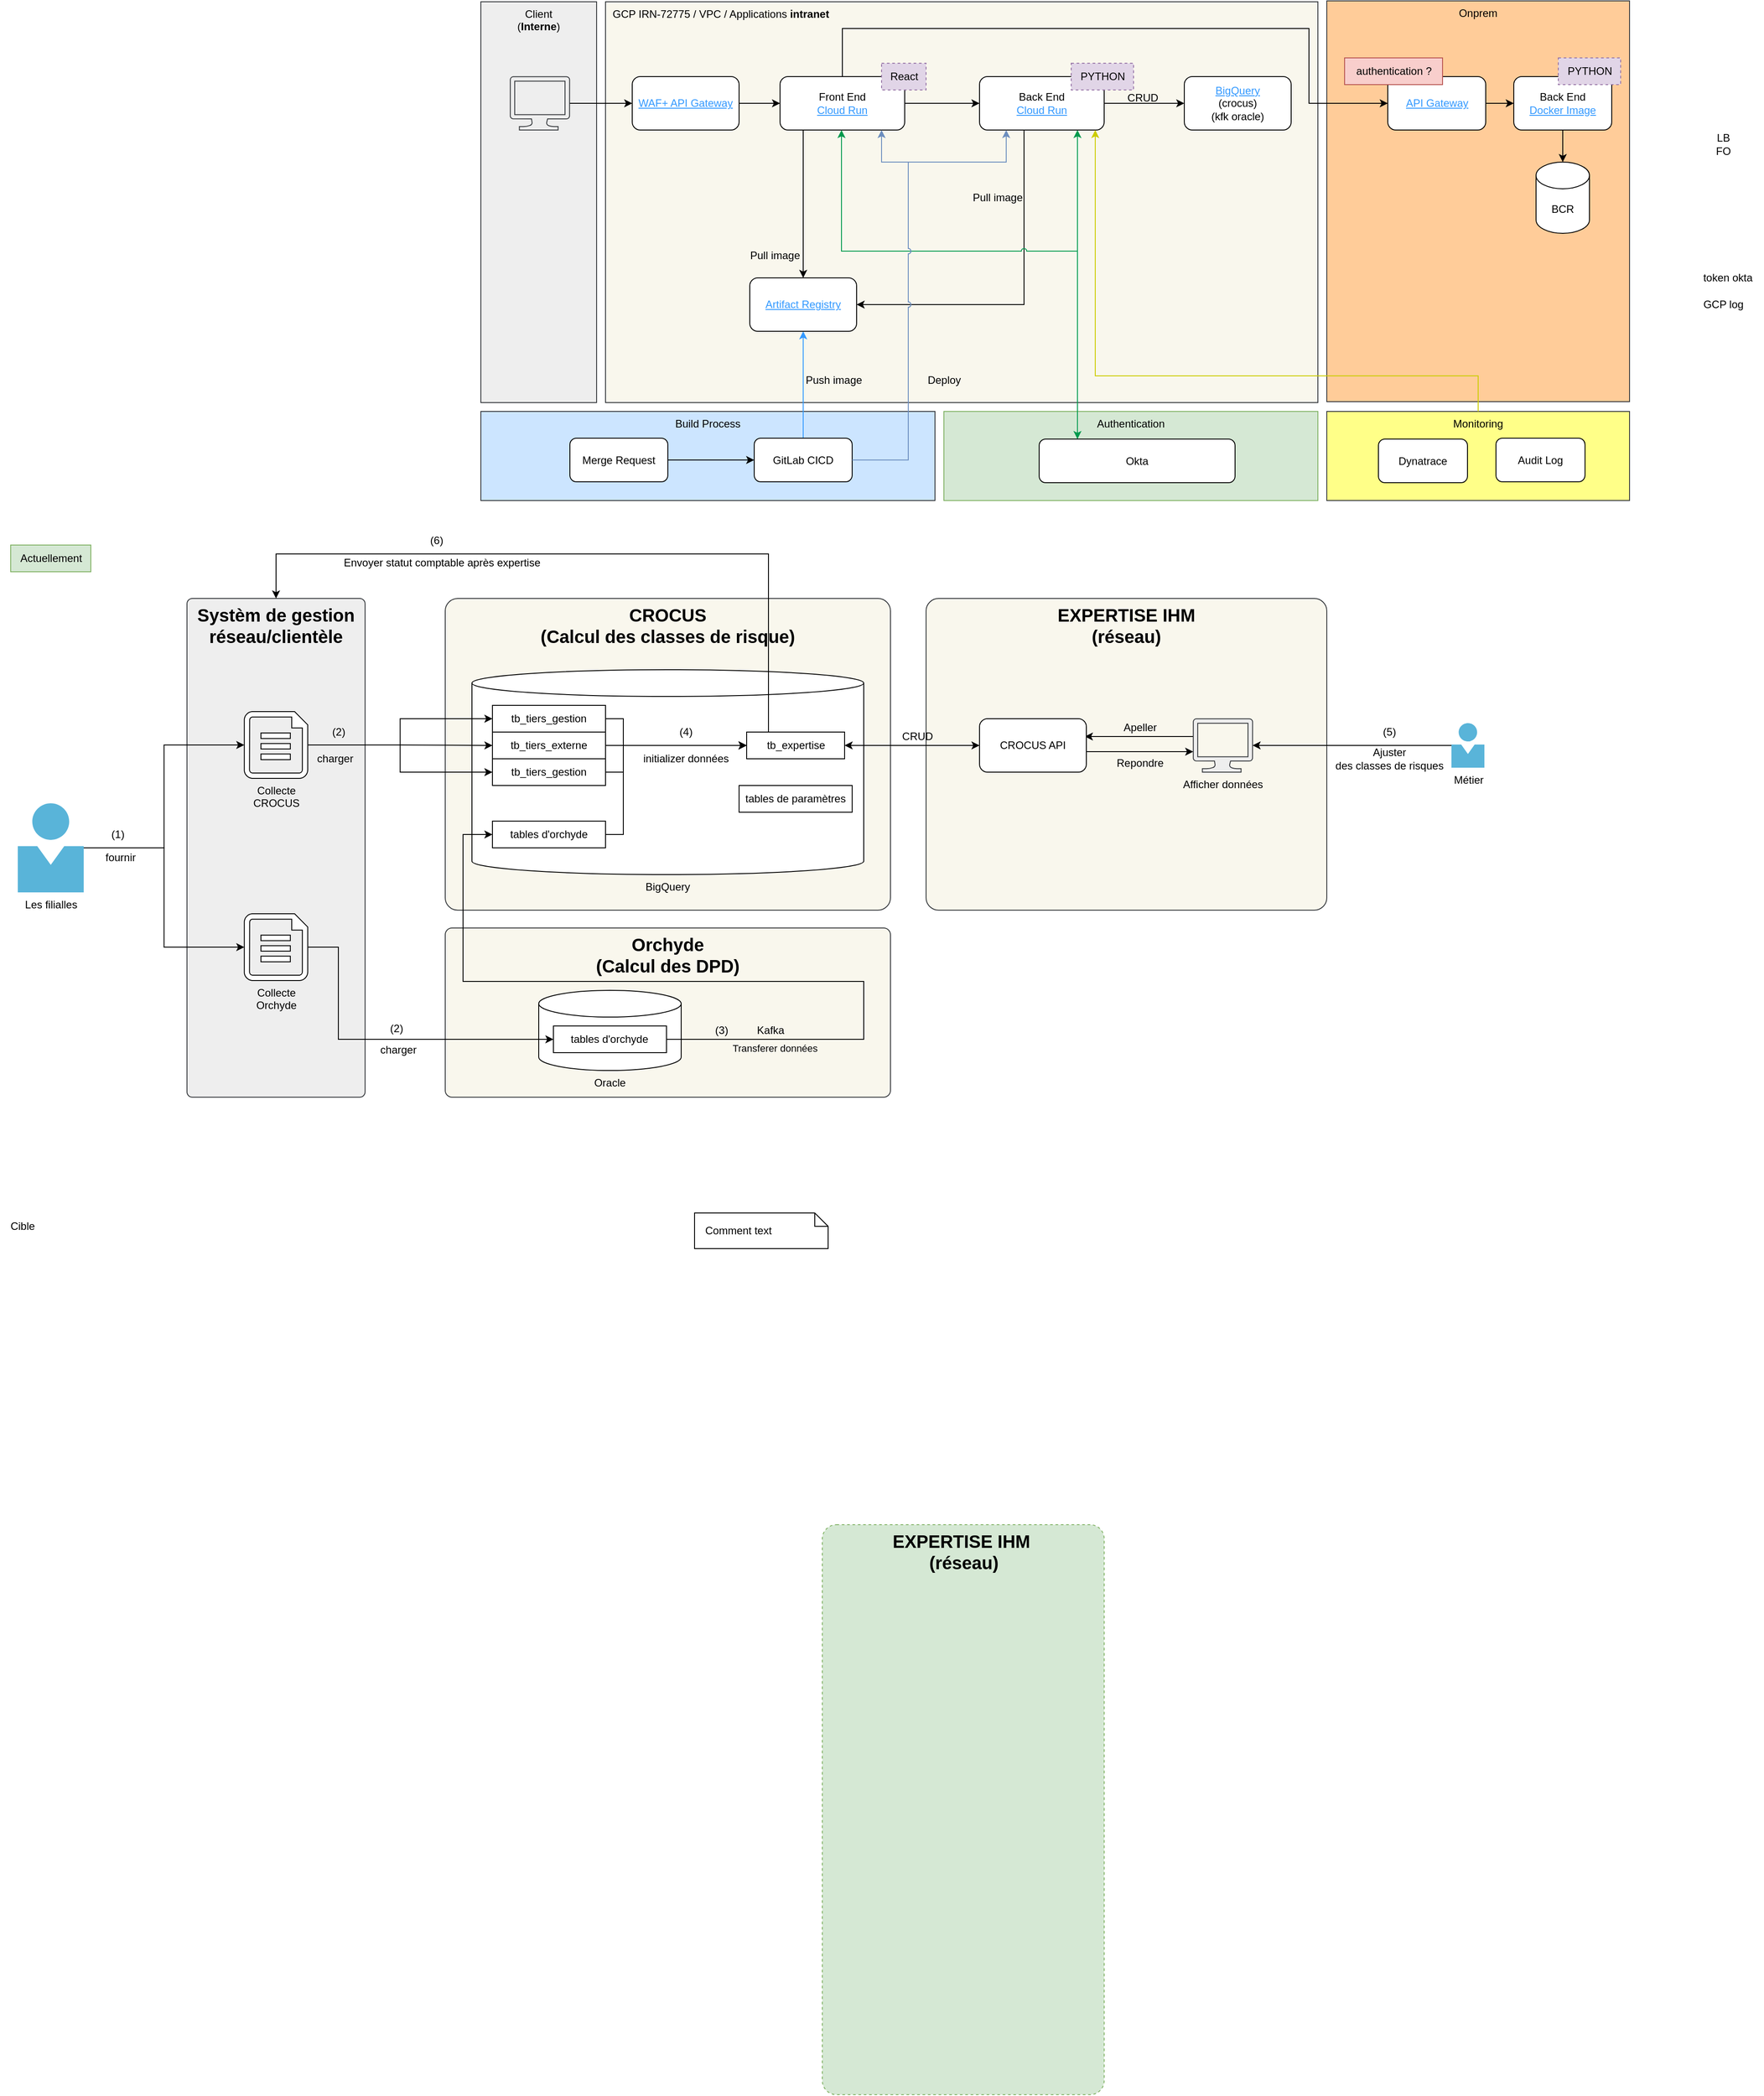 <mxfile version="26.2.14">
  <diagram name="Page-1" id="7LVE9Hj-M3n7S1KzNMF_">
    <mxGraphModel dx="2495" dy="925" grid="1" gridSize="10" guides="1" tooltips="1" connect="1" arrows="1" fold="1" page="1" pageScale="1" pageWidth="827" pageHeight="1169" background="none" math="0" shadow="0">
      <root>
        <mxCell id="0" />
        <mxCell id="1" parent="0" />
        <mxCell id="Iihmui3m76uBsvI2rHNg-80" value="&lt;b&gt;EXPERTISE IHM&lt;/b&gt;&lt;div&gt;&lt;b&gt;(réseau)&lt;/b&gt;&lt;/div&gt;" style="rounded=1;whiteSpace=wrap;html=1;verticalAlign=top;align=center;arcSize=4;fontSize=20;spacingLeft=0;fillColor=#f9f7ed;strokeColor=#36393d;" vertex="1" parent="1">
          <mxGeometry x="590" y="740" width="450" height="350" as="geometry" />
        </mxCell>
        <mxCell id="Iihmui3m76uBsvI2rHNg-45" value="&lt;b&gt;Orchyde&lt;/b&gt;&lt;div&gt;&lt;b&gt;(Calcul des DPD)&lt;/b&gt;&lt;/div&gt;" style="rounded=1;whiteSpace=wrap;html=1;verticalAlign=top;align=center;arcSize=4;fontSize=20;spacingLeft=0;fillColor=#f9f7ed;strokeColor=#36393d;" vertex="1" parent="1">
          <mxGeometry x="50" y="1110" width="500" height="190" as="geometry" />
        </mxCell>
        <mxCell id="Iihmui3m76uBsvI2rHNg-5" value="&lt;b&gt;CROCUS&lt;/b&gt;&lt;div&gt;&lt;b&gt;(Calcul des classes de risque)&lt;/b&gt;&lt;/div&gt;" style="rounded=1;whiteSpace=wrap;html=1;verticalAlign=top;align=center;arcSize=4;fontSize=20;spacingLeft=0;fillColor=#f9f7ed;strokeColor=#36393d;" vertex="1" parent="1">
          <mxGeometry x="50" y="740" width="500" height="350" as="geometry" />
        </mxCell>
        <mxCell id="Iihmui3m76uBsvI2rHNg-7" value="BigQuery" style="shape=cylinder3;whiteSpace=wrap;html=1;boundedLbl=1;backgroundOutline=1;size=15;verticalAlign=top;labelPosition=center;verticalLabelPosition=bottom;align=center;" vertex="1" parent="1">
          <mxGeometry x="80" y="820" width="440" height="230" as="geometry" />
        </mxCell>
        <mxCell id="tkHse5d7qs6445GU6mNq-1" value="Monitoring" style="whiteSpace=wrap;html=1;verticalAlign=top;fillColor=#ffff88;strokeColor=#36393d;" parent="1" vertex="1">
          <mxGeometry x="1040" y="530" width="340" height="100" as="geometry" />
        </mxCell>
        <mxCell id="47AGt8TNXksjBqSl8YJA-41" value="Authentication" style="whiteSpace=wrap;html=1;verticalAlign=top;fillColor=#d5e8d4;strokeColor=#82b366;" parent="1" vertex="1">
          <mxGeometry x="610" y="530" width="420" height="100" as="geometry" />
        </mxCell>
        <mxCell id="47AGt8TNXksjBqSl8YJA-20" value="Onprem" style="whiteSpace=wrap;html=1;verticalAlign=top;fillColor=#ffcc99;strokeColor=#36393d;" parent="1" vertex="1">
          <mxGeometry x="1040" y="69" width="340" height="450" as="geometry" />
        </mxCell>
        <mxCell id="47AGt8TNXksjBqSl8YJA-19" value="GCP IRN-72775 / VPC / Applications &lt;b&gt;&lt;font style=&quot;font-size: 12px;&quot;&gt;intranet&lt;/font&gt;&lt;/b&gt;&amp;nbsp;" style="whiteSpace=wrap;html=1;verticalAlign=top;fillColor=#f9f7ed;strokeColor=#36393d;align=left;spacingLeft=6;" parent="1" vertex="1">
          <mxGeometry x="230" y="70" width="800" height="450" as="geometry" />
        </mxCell>
        <mxCell id="47AGt8TNXksjBqSl8YJA-18" value="Client&lt;br&gt;(&lt;b&gt;Interne&lt;/b&gt;)" style="whiteSpace=wrap;html=1;verticalAlign=top;fillColor=#eeeeee;strokeColor=#36393d;" parent="1" vertex="1">
          <mxGeometry x="90" y="70" width="130" height="450" as="geometry" />
        </mxCell>
        <mxCell id="47AGt8TNXksjBqSl8YJA-37" style="edgeStyle=orthogonalEdgeStyle;rounded=0;orthogonalLoop=1;jettySize=auto;html=1;" parent="1" source="47AGt8TNXksjBqSl8YJA-1" target="47AGt8TNXksjBqSl8YJA-25" edge="1">
          <mxGeometry relative="1" as="geometry">
            <Array as="points">
              <mxPoint x="452" y="250" />
              <mxPoint x="452" y="250" />
            </Array>
          </mxGeometry>
        </mxCell>
        <mxCell id="47AGt8TNXksjBqSl8YJA-42" style="edgeStyle=orthogonalEdgeStyle;rounded=0;orthogonalLoop=1;jettySize=auto;html=1;" parent="1" source="47AGt8TNXksjBqSl8YJA-1" target="47AGt8TNXksjBqSl8YJA-2" edge="1">
          <mxGeometry relative="1" as="geometry">
            <mxPoint x="590" y="184" as="targetPoint" />
          </mxGeometry>
        </mxCell>
        <mxCell id="j3oY_1pEguYsVX4skTPp-10" style="edgeStyle=orthogonalEdgeStyle;rounded=0;orthogonalLoop=1;jettySize=auto;html=1;entryX=0;entryY=0.5;entryDx=0;entryDy=0;" parent="1" source="47AGt8TNXksjBqSl8YJA-1" target="j3oY_1pEguYsVX4skTPp-5" edge="1">
          <mxGeometry relative="1" as="geometry">
            <Array as="points">
              <mxPoint x="496" y="100" />
              <mxPoint x="1020" y="100" />
              <mxPoint x="1020" y="184" />
            </Array>
          </mxGeometry>
        </mxCell>
        <mxCell id="47AGt8TNXksjBqSl8YJA-1" value="Front End&lt;div&gt;&lt;font style=&quot;color: rgb(51, 153, 255);&quot;&gt;&lt;u&gt;Cloud Run&lt;/u&gt;&lt;/font&gt;&lt;/div&gt;" style="rounded=1;whiteSpace=wrap;html=1;" parent="1" vertex="1">
          <mxGeometry x="426" y="154" width="140" height="60" as="geometry" />
        </mxCell>
        <mxCell id="47AGt8TNXksjBqSl8YJA-7" style="edgeStyle=orthogonalEdgeStyle;rounded=0;orthogonalLoop=1;jettySize=auto;html=1;" parent="1" source="47AGt8TNXksjBqSl8YJA-2" target="47AGt8TNXksjBqSl8YJA-4" edge="1">
          <mxGeometry relative="1" as="geometry">
            <Array as="points" />
          </mxGeometry>
        </mxCell>
        <mxCell id="47AGt8TNXksjBqSl8YJA-12" style="edgeStyle=orthogonalEdgeStyle;rounded=0;orthogonalLoop=1;jettySize=auto;html=1;startArrow=classic;startFill=1;strokeColor=#00994D;" parent="1" source="47AGt8TNXksjBqSl8YJA-2" target="47AGt8TNXksjBqSl8YJA-9" edge="1">
          <mxGeometry relative="1" as="geometry">
            <Array as="points">
              <mxPoint x="760" y="550" />
              <mxPoint x="760" y="550" />
            </Array>
            <mxPoint x="753" y="210" as="sourcePoint" />
          </mxGeometry>
        </mxCell>
        <mxCell id="47AGt8TNXksjBqSl8YJA-38" style="edgeStyle=orthogonalEdgeStyle;rounded=0;orthogonalLoop=1;jettySize=auto;html=1;jumpStyle=arc;" parent="1" source="47AGt8TNXksjBqSl8YJA-2" target="47AGt8TNXksjBqSl8YJA-25" edge="1">
          <mxGeometry relative="1" as="geometry">
            <Array as="points">
              <mxPoint x="700" y="410" />
            </Array>
          </mxGeometry>
        </mxCell>
        <mxCell id="47AGt8TNXksjBqSl8YJA-2" value="Back End&lt;div&gt;&lt;font style=&quot;color: rgb(51, 153, 255);&quot;&gt;&lt;u&gt;Cloud Run&lt;/u&gt;&lt;/font&gt;&lt;/div&gt;" style="rounded=1;whiteSpace=wrap;html=1;" parent="1" vertex="1">
          <mxGeometry x="650" y="154" width="140" height="60" as="geometry" />
        </mxCell>
        <mxCell id="47AGt8TNXksjBqSl8YJA-3" value="BCR" style="shape=cylinder3;whiteSpace=wrap;html=1;boundedLbl=1;backgroundOutline=1;size=15;" parent="1" vertex="1">
          <mxGeometry x="1275" y="250" width="60" height="80" as="geometry" />
        </mxCell>
        <mxCell id="47AGt8TNXksjBqSl8YJA-4" value="&lt;font style=&quot;color: rgb(51, 153, 255);&quot;&gt;&lt;u&gt;BigQuery&lt;/u&gt;&lt;/font&gt;&lt;div&gt;(crocus)&lt;/div&gt;&lt;div&gt;(kfk oracle)&lt;/div&gt;" style="rounded=1;whiteSpace=wrap;html=1;" parent="1" vertex="1">
          <mxGeometry x="880" y="154" width="120" height="60" as="geometry" />
        </mxCell>
        <mxCell id="fvg6hHuEQ41z53p46Cut-3" style="edgeStyle=orthogonalEdgeStyle;rounded=0;orthogonalLoop=1;jettySize=auto;html=1;jumpStyle=arc;strokeColor=#00994D;" parent="1" source="47AGt8TNXksjBqSl8YJA-9" edge="1">
          <mxGeometry relative="1" as="geometry">
            <mxPoint x="725" y="561" as="sourcePoint" />
            <mxPoint x="495" y="214" as="targetPoint" />
            <Array as="points">
              <mxPoint x="760" y="350" />
              <mxPoint x="495" y="350" />
            </Array>
          </mxGeometry>
        </mxCell>
        <mxCell id="47AGt8TNXksjBqSl8YJA-9" value="Okta" style="rounded=1;whiteSpace=wrap;html=1;" parent="1" vertex="1">
          <mxGeometry x="717" y="561" width="220" height="49" as="geometry" />
        </mxCell>
        <mxCell id="47AGt8TNXksjBqSl8YJA-40" style="edgeStyle=orthogonalEdgeStyle;rounded=0;orthogonalLoop=1;jettySize=auto;html=1;" parent="1" source="47AGt8TNXksjBqSl8YJA-14" target="47AGt8TNXksjBqSl8YJA-1" edge="1">
          <mxGeometry relative="1" as="geometry" />
        </mxCell>
        <mxCell id="47AGt8TNXksjBqSl8YJA-14" value="&lt;font style=&quot;color: rgb(51, 153, 255);&quot;&gt;&lt;u&gt;WAF+ API Gateway&lt;br&gt;&lt;/u&gt;&lt;/font&gt;" style="rounded=1;whiteSpace=wrap;html=1;" parent="1" vertex="1">
          <mxGeometry x="260" y="154" width="120" height="60" as="geometry" />
        </mxCell>
        <mxCell id="47AGt8TNXksjBqSl8YJA-39" style="edgeStyle=orthogonalEdgeStyle;rounded=0;orthogonalLoop=1;jettySize=auto;html=1;" parent="1" source="47AGt8TNXksjBqSl8YJA-16" target="47AGt8TNXksjBqSl8YJA-14" edge="1">
          <mxGeometry relative="1" as="geometry" />
        </mxCell>
        <mxCell id="47AGt8TNXksjBqSl8YJA-16" value="" style="verticalLabelPosition=bottom;html=1;verticalAlign=top;align=center;strokeColor=#36393d;fillColor=#eeeeee;shape=mxgraph.azure.computer;pointerEvents=1;" parent="1" vertex="1">
          <mxGeometry x="123" y="154" width="66.67" height="60" as="geometry" />
        </mxCell>
        <mxCell id="47AGt8TNXksjBqSl8YJA-21" value="Build Process" style="whiteSpace=wrap;html=1;verticalAlign=top;fillColor=#cce5ff;strokeColor=#36393d;" parent="1" vertex="1">
          <mxGeometry x="90" y="530" width="510" height="100" as="geometry" />
        </mxCell>
        <mxCell id="47AGt8TNXksjBqSl8YJA-36" style="edgeStyle=orthogonalEdgeStyle;rounded=0;orthogonalLoop=1;jettySize=auto;html=1;entryX=0.5;entryY=1;entryDx=0;entryDy=0;strokeColor=#3399FF;" parent="1" source="47AGt8TNXksjBqSl8YJA-24" target="47AGt8TNXksjBqSl8YJA-25" edge="1">
          <mxGeometry relative="1" as="geometry" />
        </mxCell>
        <mxCell id="IoXaIu04obcm0sNQwNpP-4" style="edgeStyle=orthogonalEdgeStyle;rounded=0;orthogonalLoop=1;jettySize=auto;html=1;jumpStyle=arc;strokeColor=#6C8EBF;" parent="1" source="47AGt8TNXksjBqSl8YJA-24" target="47AGt8TNXksjBqSl8YJA-2" edge="1">
          <mxGeometry relative="1" as="geometry">
            <Array as="points">
              <mxPoint x="570" y="585" />
              <mxPoint x="570" y="250" />
              <mxPoint x="680" y="250" />
            </Array>
          </mxGeometry>
        </mxCell>
        <mxCell id="47AGt8TNXksjBqSl8YJA-24" value="GitLab CICD" style="rounded=1;whiteSpace=wrap;html=1;" parent="1" vertex="1">
          <mxGeometry x="397" y="560" width="110" height="49" as="geometry" />
        </mxCell>
        <mxCell id="47AGt8TNXksjBqSl8YJA-25" value="&lt;font style=&quot;color: rgb(51, 153, 255);&quot;&gt;&lt;u&gt;Artifact Registry&lt;/u&gt;&lt;/font&gt;" style="rounded=1;whiteSpace=wrap;html=1;" parent="1" vertex="1">
          <mxGeometry x="392" y="380" width="120" height="60" as="geometry" />
        </mxCell>
        <mxCell id="47AGt8TNXksjBqSl8YJA-30" style="edgeStyle=orthogonalEdgeStyle;rounded=0;orthogonalLoop=1;jettySize=auto;html=1;strokeColor=#CCCC00;" parent="1" source="tkHse5d7qs6445GU6mNq-1" target="47AGt8TNXksjBqSl8YJA-2" edge="1">
          <mxGeometry relative="1" as="geometry">
            <Array as="points">
              <mxPoint x="1210" y="490" />
              <mxPoint x="780" y="490" />
            </Array>
            <mxPoint x="910" y="585" as="sourcePoint" />
          </mxGeometry>
        </mxCell>
        <mxCell id="47AGt8TNXksjBqSl8YJA-27" value="&lt;div style=&quot;text-wrap-mode: wrap;&quot;&gt;&lt;span style=&quot;background-color: transparent; color: light-dark(rgb(0, 0, 0), rgb(255, 255, 255));&quot;&gt;React&lt;/span&gt;&lt;/div&gt;" style="text;html=1;align=center;verticalAlign=middle;resizable=0;points=[];autosize=1;strokeColor=#9673a6;fillColor=#e1d5e7;dashed=1;" parent="1" vertex="1">
          <mxGeometry x="540" y="139" width="50" height="30" as="geometry" />
        </mxCell>
        <mxCell id="47AGt8TNXksjBqSl8YJA-28" value="&lt;div style=&quot;text-wrap-mode: wrap;&quot;&gt;PYTHON&lt;/div&gt;" style="text;html=1;align=center;verticalAlign=middle;resizable=0;points=[];autosize=1;strokeColor=#9673a6;fillColor=#e1d5e7;dashed=1;" parent="1" vertex="1">
          <mxGeometry x="753" y="139" width="70" height="30" as="geometry" />
        </mxCell>
        <mxCell id="47AGt8TNXksjBqSl8YJA-45" value="Pull image" style="text;html=1;align=center;verticalAlign=middle;resizable=0;points=[];autosize=1;strokeColor=none;fillColor=none;" parent="1" vertex="1">
          <mxGeometry x="380" y="340" width="80" height="30" as="geometry" />
        </mxCell>
        <mxCell id="47AGt8TNXksjBqSl8YJA-46" value="Pull image" style="text;html=1;align=center;verticalAlign=middle;resizable=0;points=[];autosize=1;strokeColor=none;fillColor=none;" parent="1" vertex="1">
          <mxGeometry x="630" y="275" width="80" height="30" as="geometry" />
        </mxCell>
        <mxCell id="47AGt8TNXksjBqSl8YJA-47" value="CRUD" style="text;html=1;align=center;verticalAlign=middle;resizable=0;points=[];autosize=1;strokeColor=none;fillColor=none;" parent="1" vertex="1">
          <mxGeometry x="803" y="163" width="60" height="30" as="geometry" />
        </mxCell>
        <mxCell id="tkHse5d7qs6445GU6mNq-2" value="Audit Log" style="rounded=1;whiteSpace=wrap;html=1;" parent="1" vertex="1">
          <mxGeometry x="1230" y="560" width="100" height="49" as="geometry" />
        </mxCell>
        <mxCell id="IoXaIu04obcm0sNQwNpP-1" value="Dynatrace" style="rounded=1;whiteSpace=wrap;html=1;" parent="1" vertex="1">
          <mxGeometry x="1098" y="561" width="100" height="49" as="geometry" />
        </mxCell>
        <mxCell id="IoXaIu04obcm0sNQwNpP-2" value="Push image" style="text;html=1;align=center;verticalAlign=middle;resizable=0;points=[];autosize=1;strokeColor=none;fillColor=none;" parent="1" vertex="1">
          <mxGeometry x="441" y="480" width="90" height="30" as="geometry" />
        </mxCell>
        <mxCell id="IoXaIu04obcm0sNQwNpP-3" style="edgeStyle=orthogonalEdgeStyle;rounded=0;orthogonalLoop=1;jettySize=auto;html=1;jumpStyle=arc;strokeColor=#6C8EBF;" parent="1" source="47AGt8TNXksjBqSl8YJA-24" target="47AGt8TNXksjBqSl8YJA-1" edge="1">
          <mxGeometry relative="1" as="geometry">
            <Array as="points">
              <mxPoint x="570" y="585" />
              <mxPoint x="570" y="250" />
              <mxPoint x="540" y="250" />
            </Array>
          </mxGeometry>
        </mxCell>
        <mxCell id="IoXaIu04obcm0sNQwNpP-5" value="Deploy" style="text;html=1;align=center;verticalAlign=middle;resizable=0;points=[];autosize=1;strokeColor=none;fillColor=none;" parent="1" vertex="1">
          <mxGeometry x="580" y="480" width="60" height="30" as="geometry" />
        </mxCell>
        <mxCell id="IoXaIu04obcm0sNQwNpP-9" style="edgeStyle=orthogonalEdgeStyle;rounded=0;orthogonalLoop=1;jettySize=auto;html=1;" parent="1" source="IoXaIu04obcm0sNQwNpP-8" target="47AGt8TNXksjBqSl8YJA-24" edge="1">
          <mxGeometry relative="1" as="geometry" />
        </mxCell>
        <mxCell id="IoXaIu04obcm0sNQwNpP-8" value="Merge Request" style="rounded=1;whiteSpace=wrap;html=1;" parent="1" vertex="1">
          <mxGeometry x="190" y="560" width="110" height="49" as="geometry" />
        </mxCell>
        <mxCell id="fvg6hHuEQ41z53p46Cut-2" value="GCP log" style="text;html=1;align=center;verticalAlign=middle;resizable=0;points=[];autosize=1;strokeColor=none;fillColor=none;" parent="1" vertex="1">
          <mxGeometry x="1450" y="395" width="70" height="30" as="geometry" />
        </mxCell>
        <mxCell id="fvg6hHuEQ41z53p46Cut-5" value="token okta" style="text;html=1;align=center;verticalAlign=middle;resizable=0;points=[];autosize=1;strokeColor=none;fillColor=none;" parent="1" vertex="1">
          <mxGeometry x="1450" y="365" width="80" height="30" as="geometry" />
        </mxCell>
        <mxCell id="fvg6hHuEQ41z53p46Cut-6" value="LB&lt;div&gt;FO&lt;/div&gt;" style="text;html=1;align=center;verticalAlign=middle;resizable=0;points=[];autosize=1;strokeColor=none;fillColor=none;" parent="1" vertex="1">
          <mxGeometry x="1465" y="210" width="40" height="40" as="geometry" />
        </mxCell>
        <mxCell id="j3oY_1pEguYsVX4skTPp-4" value="" style="edgeStyle=orthogonalEdgeStyle;rounded=0;orthogonalLoop=1;jettySize=auto;html=1;" parent="1" source="j3oY_1pEguYsVX4skTPp-5" target="j3oY_1pEguYsVX4skTPp-3" edge="1">
          <mxGeometry relative="1" as="geometry">
            <mxPoint x="790" y="184" as="sourcePoint" />
            <mxPoint x="1250" y="184" as="targetPoint" />
            <Array as="points" />
          </mxGeometry>
        </mxCell>
        <mxCell id="j3oY_1pEguYsVX4skTPp-11" style="edgeStyle=orthogonalEdgeStyle;rounded=0;orthogonalLoop=1;jettySize=auto;html=1;" parent="1" source="j3oY_1pEguYsVX4skTPp-3" target="47AGt8TNXksjBqSl8YJA-3" edge="1">
          <mxGeometry relative="1" as="geometry" />
        </mxCell>
        <mxCell id="j3oY_1pEguYsVX4skTPp-3" value="Back End&lt;div&gt;&lt;font style=&quot;color: rgb(51, 153, 255);&quot;&gt;&lt;u&gt;Docker Image&lt;/u&gt;&lt;/font&gt;&lt;/div&gt;" style="rounded=1;whiteSpace=wrap;html=1;" parent="1" vertex="1">
          <mxGeometry x="1250" y="154" width="110" height="60" as="geometry" />
        </mxCell>
        <mxCell id="j3oY_1pEguYsVX4skTPp-5" value="&lt;font style=&quot;color: rgb(51, 153, 255);&quot;&gt;&lt;u style=&quot;&quot;&gt;API Gateway&lt;/u&gt;&lt;/font&gt;" style="rounded=1;whiteSpace=wrap;html=1;" parent="1" vertex="1">
          <mxGeometry x="1108.5" y="154" width="110" height="60" as="geometry" />
        </mxCell>
        <mxCell id="j3oY_1pEguYsVX4skTPp-9" value="authentication ?" style="text;html=1;align=center;verticalAlign=middle;resizable=0;points=[];autosize=1;strokeColor=#b85450;fillColor=#f8cecc;" parent="1" vertex="1">
          <mxGeometry x="1060" y="133" width="110" height="30" as="geometry" />
        </mxCell>
        <mxCell id="j3oY_1pEguYsVX4skTPp-15" value="&lt;div style=&quot;text-wrap-mode: wrap;&quot;&gt;PYTHON&lt;/div&gt;" style="text;html=1;align=center;verticalAlign=middle;resizable=0;points=[];autosize=1;strokeColor=#9673a6;fillColor=#e1d5e7;dashed=1;" parent="1" vertex="1">
          <mxGeometry x="1300" y="133" width="70" height="30" as="geometry" />
        </mxCell>
        <mxCell id="Iihmui3m76uBsvI2rHNg-1" value="&lt;b&gt;Systèm de gestion &lt;br&gt;réseau/clientèle&lt;/b&gt;" style="rounded=1;whiteSpace=wrap;html=1;verticalAlign=top;align=center;arcSize=3;fontSize=20;spacingLeft=0;fillColor=#eeeeee;strokeColor=#36393d;" vertex="1" parent="1">
          <mxGeometry x="-240" y="740" width="200" height="560" as="geometry" />
        </mxCell>
        <mxCell id="Iihmui3m76uBsvI2rHNg-58" style="edgeStyle=orthogonalEdgeStyle;rounded=0;orthogonalLoop=1;jettySize=auto;html=1;" edge="1" parent="1" source="Iihmui3m76uBsvI2rHNg-2" target="Iihmui3m76uBsvI2rHNg-12">
          <mxGeometry relative="1" as="geometry" />
        </mxCell>
        <mxCell id="Iihmui3m76uBsvI2rHNg-59" style="edgeStyle=orthogonalEdgeStyle;rounded=0;orthogonalLoop=1;jettySize=auto;html=1;" edge="1" parent="1" source="Iihmui3m76uBsvI2rHNg-2" target="Iihmui3m76uBsvI2rHNg-13">
          <mxGeometry relative="1" as="geometry" />
        </mxCell>
        <mxCell id="Iihmui3m76uBsvI2rHNg-60" style="edgeStyle=orthogonalEdgeStyle;rounded=0;orthogonalLoop=1;jettySize=auto;html=1;" edge="1" parent="1" source="Iihmui3m76uBsvI2rHNg-2" target="Iihmui3m76uBsvI2rHNg-14">
          <mxGeometry relative="1" as="geometry" />
        </mxCell>
        <mxCell id="Iihmui3m76uBsvI2rHNg-2" value="Collecte&lt;div&gt;CROCUS&lt;/div&gt;" style="verticalLabelPosition=bottom;html=1;verticalAlign=top;align=center;shape=mxgraph.azure.cloud_services_configuration_file;pointerEvents=1;" vertex="1" parent="1">
          <mxGeometry x="-175.63" y="867" width="71.25" height="75" as="geometry" />
        </mxCell>
        <mxCell id="Iihmui3m76uBsvI2rHNg-3" value="Actuellement" style="text;html=1;align=center;verticalAlign=middle;resizable=0;points=[];autosize=1;strokeColor=#82b366;fillColor=#d5e8d4;" vertex="1" parent="1">
          <mxGeometry x="-438" y="680" width="90" height="30" as="geometry" />
        </mxCell>
        <mxCell id="Iihmui3m76uBsvI2rHNg-4" value="Cible" style="text;html=1;align=center;verticalAlign=middle;resizable=0;points=[];autosize=1;strokeColor=none;fillColor=none;" vertex="1" parent="1">
          <mxGeometry x="-450" y="1430" width="50" height="30" as="geometry" />
        </mxCell>
        <mxCell id="Iihmui3m76uBsvI2rHNg-47" style="edgeStyle=orthogonalEdgeStyle;rounded=0;orthogonalLoop=1;jettySize=auto;html=1;entryX=0;entryY=0.5;entryDx=0;entryDy=0;" edge="1" parent="1" source="Iihmui3m76uBsvI2rHNg-12" target="Iihmui3m76uBsvI2rHNg-15">
          <mxGeometry relative="1" as="geometry">
            <Array as="points">
              <mxPoint x="250" y="875" />
              <mxPoint x="250" y="905" />
            </Array>
          </mxGeometry>
        </mxCell>
        <mxCell id="Iihmui3m76uBsvI2rHNg-12" value="tb_tiers_gestion" style="rounded=0;whiteSpace=wrap;html=1;" vertex="1" parent="1">
          <mxGeometry x="103" y="860" width="127" height="30" as="geometry" />
        </mxCell>
        <mxCell id="Iihmui3m76uBsvI2rHNg-46" style="edgeStyle=orthogonalEdgeStyle;rounded=0;orthogonalLoop=1;jettySize=auto;html=1;entryX=0;entryY=0.5;entryDx=0;entryDy=0;" edge="1" parent="1" source="Iihmui3m76uBsvI2rHNg-13" target="Iihmui3m76uBsvI2rHNg-15">
          <mxGeometry relative="1" as="geometry" />
        </mxCell>
        <mxCell id="Iihmui3m76uBsvI2rHNg-13" value="tb_tiers_externe" style="rounded=0;whiteSpace=wrap;html=1;" vertex="1" parent="1">
          <mxGeometry x="103" y="890" width="127" height="30" as="geometry" />
        </mxCell>
        <mxCell id="Iihmui3m76uBsvI2rHNg-32" style="edgeStyle=orthogonalEdgeStyle;rounded=0;orthogonalLoop=1;jettySize=auto;html=1;entryX=0;entryY=0.5;entryDx=0;entryDy=0;" edge="1" parent="1" source="Iihmui3m76uBsvI2rHNg-14" target="Iihmui3m76uBsvI2rHNg-15">
          <mxGeometry relative="1" as="geometry">
            <Array as="points">
              <mxPoint x="250" y="935" />
              <mxPoint x="250" y="905" />
            </Array>
          </mxGeometry>
        </mxCell>
        <mxCell id="Iihmui3m76uBsvI2rHNg-14" value="tb_tiers_gestion" style="rounded=0;whiteSpace=wrap;html=1;" vertex="1" parent="1">
          <mxGeometry x="103" y="920" width="127" height="30" as="geometry" />
        </mxCell>
        <mxCell id="Iihmui3m76uBsvI2rHNg-65" style="edgeStyle=orthogonalEdgeStyle;rounded=0;orthogonalLoop=1;jettySize=auto;html=1;" edge="1" parent="1" source="Iihmui3m76uBsvI2rHNg-15" target="Iihmui3m76uBsvI2rHNg-1">
          <mxGeometry relative="1" as="geometry">
            <Array as="points">
              <mxPoint x="413" y="690" />
              <mxPoint x="-140" y="690" />
            </Array>
          </mxGeometry>
        </mxCell>
        <mxCell id="Iihmui3m76uBsvI2rHNg-15" value="tb_expertise" style="rounded=0;whiteSpace=wrap;html=1;" vertex="1" parent="1">
          <mxGeometry x="388.5" y="890" width="110" height="30" as="geometry" />
        </mxCell>
        <mxCell id="Iihmui3m76uBsvI2rHNg-34" style="edgeStyle=orthogonalEdgeStyle;rounded=0;orthogonalLoop=1;jettySize=auto;html=1;entryX=0;entryY=0.5;entryDx=0;entryDy=0;" edge="1" parent="1" source="Iihmui3m76uBsvI2rHNg-16" target="Iihmui3m76uBsvI2rHNg-15">
          <mxGeometry relative="1" as="geometry">
            <Array as="points">
              <mxPoint x="250" y="1005" />
              <mxPoint x="250" y="905" />
            </Array>
          </mxGeometry>
        </mxCell>
        <mxCell id="Iihmui3m76uBsvI2rHNg-16" value="tables d&#39;orchyde" style="rounded=0;whiteSpace=wrap;html=1;" vertex="1" parent="1">
          <mxGeometry x="103" y="990" width="127" height="30" as="geometry" />
        </mxCell>
        <mxCell id="Iihmui3m76uBsvI2rHNg-17" value="tables de paramètres" style="rounded=0;whiteSpace=wrap;html=1;" vertex="1" parent="1">
          <mxGeometry x="380" y="950" width="127" height="30" as="geometry" />
        </mxCell>
        <mxCell id="Iihmui3m76uBsvI2rHNg-18" value="EXPERTISE IHM&amp;nbsp;&lt;div&gt;(réseau)&lt;/div&gt;" style="rounded=1;whiteSpace=wrap;html=1;arcSize=5;verticalAlign=top;dashed=1;fillColor=#d5e8d4;strokeColor=#82b366;fontSize=20;fontStyle=1" vertex="1" parent="1">
          <mxGeometry x="473.5" y="1780" width="316.5" height="640" as="geometry" />
        </mxCell>
        <mxCell id="Iihmui3m76uBsvI2rHNg-24" style="edgeStyle=orthogonalEdgeStyle;rounded=0;orthogonalLoop=1;jettySize=auto;html=1;" edge="1" parent="1" source="Iihmui3m76uBsvI2rHNg-19" target="Iihmui3m76uBsvI2rHNg-21">
          <mxGeometry relative="1" as="geometry" />
        </mxCell>
        <mxCell id="Iihmui3m76uBsvI2rHNg-19" value="Métier" style="image;sketch=0;aspect=fixed;html=1;points=[];align=center;fontSize=12;image=img/lib/mscae/Person.svg;" vertex="1" parent="1">
          <mxGeometry x="1180" y="880" width="37" height="50" as="geometry" />
        </mxCell>
        <mxCell id="Iihmui3m76uBsvI2rHNg-23" style="edgeStyle=orthogonalEdgeStyle;rounded=0;orthogonalLoop=1;jettySize=auto;html=1;" edge="1" parent="1" source="Iihmui3m76uBsvI2rHNg-21">
          <mxGeometry relative="1" as="geometry">
            <mxPoint x="861.67" y="895" as="sourcePoint" />
            <mxPoint x="768.34" y="895" as="targetPoint" />
            <Array as="points">
              <mxPoint x="810" y="895" />
              <mxPoint x="810" y="895" />
            </Array>
          </mxGeometry>
        </mxCell>
        <mxCell id="Iihmui3m76uBsvI2rHNg-21" value="Afficher données" style="verticalLabelPosition=bottom;html=1;verticalAlign=top;align=center;strokeColor=#36393d;fillColor=#eeeeee;shape=mxgraph.azure.computer;pointerEvents=1;" vertex="1" parent="1">
          <mxGeometry x="890.0" y="875" width="66.67" height="60" as="geometry" />
        </mxCell>
        <mxCell id="Iihmui3m76uBsvI2rHNg-79" style="edgeStyle=orthogonalEdgeStyle;rounded=0;orthogonalLoop=1;jettySize=auto;html=1;" edge="1" parent="1">
          <mxGeometry relative="1" as="geometry">
            <mxPoint x="770" y="912" as="sourcePoint" />
            <mxPoint x="890" y="912" as="targetPoint" />
          </mxGeometry>
        </mxCell>
        <mxCell id="Iihmui3m76uBsvI2rHNg-22" value="CROCUS API" style="rounded=1;whiteSpace=wrap;html=1;" vertex="1" parent="1">
          <mxGeometry x="650" y="875" width="120" height="60" as="geometry" />
        </mxCell>
        <mxCell id="Iihmui3m76uBsvI2rHNg-25" value="&lt;div&gt;Ajuster &lt;br&gt;des classes de risques&lt;/div&gt;" style="text;html=1;align=center;verticalAlign=middle;resizable=0;points=[];autosize=1;strokeColor=none;fillColor=none;" vertex="1" parent="1">
          <mxGeometry x="1040" y="900" width="140" height="40" as="geometry" />
        </mxCell>
        <mxCell id="Iihmui3m76uBsvI2rHNg-26" style="edgeStyle=orthogonalEdgeStyle;rounded=0;orthogonalLoop=1;jettySize=auto;html=1;startArrow=classic;startFill=1;" edge="1" parent="1" source="Iihmui3m76uBsvI2rHNg-22" target="Iihmui3m76uBsvI2rHNg-15">
          <mxGeometry relative="1" as="geometry">
            <Array as="points" />
          </mxGeometry>
        </mxCell>
        <mxCell id="Iihmui3m76uBsvI2rHNg-27" value="CRUD" style="text;html=1;align=center;verticalAlign=middle;resizable=0;points=[];autosize=1;strokeColor=none;fillColor=none;" vertex="1" parent="1">
          <mxGeometry x="550" y="880" width="60" height="30" as="geometry" />
        </mxCell>
        <mxCell id="Iihmui3m76uBsvI2rHNg-28" value="Apeller" style="text;html=1;align=center;verticalAlign=middle;resizable=0;points=[];autosize=1;strokeColor=none;fillColor=none;" vertex="1" parent="1">
          <mxGeometry x="800" y="870" width="60" height="30" as="geometry" />
        </mxCell>
        <mxCell id="Iihmui3m76uBsvI2rHNg-31" value="Repondre" style="text;html=1;align=center;verticalAlign=middle;resizable=0;points=[];autosize=1;strokeColor=none;fillColor=none;" vertex="1" parent="1">
          <mxGeometry x="790" y="910" width="80" height="30" as="geometry" />
        </mxCell>
        <mxCell id="Iihmui3m76uBsvI2rHNg-35" value="Oracle" style="shape=cylinder3;whiteSpace=wrap;html=1;boundedLbl=1;backgroundOutline=1;size=15;verticalAlign=top;labelPosition=center;verticalLabelPosition=bottom;align=center;" vertex="1" parent="1">
          <mxGeometry x="155" y="1180" width="159.99" height="90" as="geometry" />
        </mxCell>
        <mxCell id="Iihmui3m76uBsvI2rHNg-54" style="edgeStyle=orthogonalEdgeStyle;rounded=0;orthogonalLoop=1;jettySize=auto;html=1;entryX=0;entryY=0.5;entryDx=0;entryDy=0;" edge="1" parent="1" source="Iihmui3m76uBsvI2rHNg-36" target="Iihmui3m76uBsvI2rHNg-16">
          <mxGeometry relative="1" as="geometry">
            <Array as="points">
              <mxPoint x="520" y="1235" />
              <mxPoint x="520" y="1170" />
              <mxPoint x="70" y="1170" />
              <mxPoint x="70" y="1005" />
            </Array>
          </mxGeometry>
        </mxCell>
        <mxCell id="Iihmui3m76uBsvI2rHNg-36" value="tables d&#39;orchyde" style="rounded=0;whiteSpace=wrap;html=1;" vertex="1" parent="1">
          <mxGeometry x="171.49" y="1220" width="127" height="30" as="geometry" />
        </mxCell>
        <mxCell id="Iihmui3m76uBsvI2rHNg-38" value="Kafka" style="text;html=1;align=center;verticalAlign=middle;resizable=0;points=[];autosize=1;strokeColor=none;fillColor=none;" vertex="1" parent="1">
          <mxGeometry x="390" y="1210" width="50" height="30" as="geometry" />
        </mxCell>
        <mxCell id="Iihmui3m76uBsvI2rHNg-44" value="Transferer données" style="text;html=1;align=center;verticalAlign=middle;resizable=0;points=[];autosize=1;strokeColor=none;fillColor=none;fontSize=11;" vertex="1" parent="1">
          <mxGeometry x="360" y="1230" width="120" height="30" as="geometry" />
        </mxCell>
        <mxCell id="Iihmui3m76uBsvI2rHNg-50" value="Comment text" style="shape=note;size=15;align=left;spacingLeft=10;html=1;whiteSpace=wrap;" vertex="1" parent="1">
          <mxGeometry x="330" y="1430" width="150" height="40" as="geometry" />
        </mxCell>
        <mxCell id="Iihmui3m76uBsvI2rHNg-56" style="edgeStyle=orthogonalEdgeStyle;rounded=0;orthogonalLoop=1;jettySize=auto;html=1;" edge="1" parent="1" source="Iihmui3m76uBsvI2rHNg-53" target="Iihmui3m76uBsvI2rHNg-36">
          <mxGeometry relative="1" as="geometry">
            <Array as="points">
              <mxPoint x="-70" y="1132" />
              <mxPoint x="-70" y="1235" />
            </Array>
          </mxGeometry>
        </mxCell>
        <mxCell id="Iihmui3m76uBsvI2rHNg-53" value="Collecte&lt;div&gt;Orchyde&lt;/div&gt;" style="verticalLabelPosition=bottom;html=1;verticalAlign=top;align=center;shape=mxgraph.azure.cloud_services_configuration_file;pointerEvents=1;" vertex="1" parent="1">
          <mxGeometry x="-175.63" y="1094" width="71.25" height="75" as="geometry" />
        </mxCell>
        <mxCell id="Iihmui3m76uBsvI2rHNg-62" style="edgeStyle=orthogonalEdgeStyle;rounded=0;orthogonalLoop=1;jettySize=auto;html=1;entryX=0;entryY=0.5;entryDx=0;entryDy=0;entryPerimeter=0;" edge="1" parent="1" source="Iihmui3m76uBsvI2rHNg-61" target="Iihmui3m76uBsvI2rHNg-2">
          <mxGeometry relative="1" as="geometry" />
        </mxCell>
        <mxCell id="Iihmui3m76uBsvI2rHNg-61" value="Les filialles" style="image;sketch=0;aspect=fixed;html=1;points=[];align=center;fontSize=12;image=img/lib/mscae/Person.svg;" vertex="1" parent="1">
          <mxGeometry x="-430" y="970" width="74" height="100" as="geometry" />
        </mxCell>
        <mxCell id="Iihmui3m76uBsvI2rHNg-63" value="fournir" style="text;html=1;align=center;verticalAlign=middle;resizable=0;points=[];autosize=1;strokeColor=none;fillColor=none;" vertex="1" parent="1">
          <mxGeometry x="-345" y="1016" width="60" height="30" as="geometry" />
        </mxCell>
        <mxCell id="Iihmui3m76uBsvI2rHNg-64" style="edgeStyle=orthogonalEdgeStyle;rounded=0;orthogonalLoop=1;jettySize=auto;html=1;entryX=0;entryY=0.5;entryDx=0;entryDy=0;entryPerimeter=0;" edge="1" parent="1" source="Iihmui3m76uBsvI2rHNg-61" target="Iihmui3m76uBsvI2rHNg-53">
          <mxGeometry relative="1" as="geometry" />
        </mxCell>
        <mxCell id="Iihmui3m76uBsvI2rHNg-66" value="&lt;div&gt;Envoyer statut comptable après expertise&lt;/div&gt;" style="text;html=1;align=center;verticalAlign=middle;resizable=0;points=[];autosize=1;strokeColor=none;fillColor=none;" vertex="1" parent="1">
          <mxGeometry x="-74" y="685" width="240" height="30" as="geometry" />
        </mxCell>
        <mxCell id="Iihmui3m76uBsvI2rHNg-67" value="(1)" style="text;html=1;align=center;verticalAlign=middle;resizable=0;points=[];autosize=1;strokeColor=none;fillColor=none;" vertex="1" parent="1">
          <mxGeometry x="-338" y="990" width="40" height="30" as="geometry" />
        </mxCell>
        <mxCell id="Iihmui3m76uBsvI2rHNg-68" value="(2)" style="text;html=1;align=center;verticalAlign=middle;resizable=0;points=[];autosize=1;strokeColor=none;fillColor=none;" vertex="1" parent="1">
          <mxGeometry x="-90" y="875" width="40" height="30" as="geometry" />
        </mxCell>
        <mxCell id="Iihmui3m76uBsvI2rHNg-69" value="(2)" style="text;html=1;align=center;verticalAlign=middle;resizable=0;points=[];autosize=1;strokeColor=none;fillColor=none;" vertex="1" parent="1">
          <mxGeometry x="-25" y="1208" width="40" height="30" as="geometry" />
        </mxCell>
        <mxCell id="Iihmui3m76uBsvI2rHNg-70" value="charger" style="text;html=1;align=center;verticalAlign=middle;resizable=0;points=[];autosize=1;strokeColor=none;fillColor=none;" vertex="1" parent="1">
          <mxGeometry x="-104.38" y="905" width="60" height="30" as="geometry" />
        </mxCell>
        <mxCell id="Iihmui3m76uBsvI2rHNg-71" value="charger" style="text;html=1;align=center;verticalAlign=middle;resizable=0;points=[];autosize=1;strokeColor=none;fillColor=none;" vertex="1" parent="1">
          <mxGeometry x="-33.0" y="1232" width="60" height="30" as="geometry" />
        </mxCell>
        <mxCell id="Iihmui3m76uBsvI2rHNg-72" value="(3)" style="text;html=1;align=center;verticalAlign=middle;resizable=0;points=[];autosize=1;strokeColor=none;fillColor=none;" vertex="1" parent="1">
          <mxGeometry x="340" y="1210" width="40" height="30" as="geometry" />
        </mxCell>
        <mxCell id="Iihmui3m76uBsvI2rHNg-73" value="(4)" style="text;html=1;align=center;verticalAlign=middle;resizable=0;points=[];autosize=1;strokeColor=none;fillColor=none;" vertex="1" parent="1">
          <mxGeometry x="300" y="875" width="40" height="30" as="geometry" />
        </mxCell>
        <mxCell id="Iihmui3m76uBsvI2rHNg-74" value="initializer données" style="text;html=1;align=center;verticalAlign=middle;resizable=0;points=[];autosize=1;strokeColor=none;fillColor=none;" vertex="1" parent="1">
          <mxGeometry x="260" y="905" width="120" height="30" as="geometry" />
        </mxCell>
        <mxCell id="Iihmui3m76uBsvI2rHNg-75" value="(5)" style="text;html=1;align=center;verticalAlign=middle;resizable=0;points=[];autosize=1;strokeColor=none;fillColor=none;" vertex="1" parent="1">
          <mxGeometry x="1090" y="875" width="40" height="30" as="geometry" />
        </mxCell>
        <mxCell id="Iihmui3m76uBsvI2rHNg-77" value="(6)" style="text;html=1;align=center;verticalAlign=middle;resizable=0;points=[];autosize=1;strokeColor=none;fillColor=none;" vertex="1" parent="1">
          <mxGeometry x="20" y="660" width="40" height="30" as="geometry" />
        </mxCell>
      </root>
    </mxGraphModel>
  </diagram>
</mxfile>
